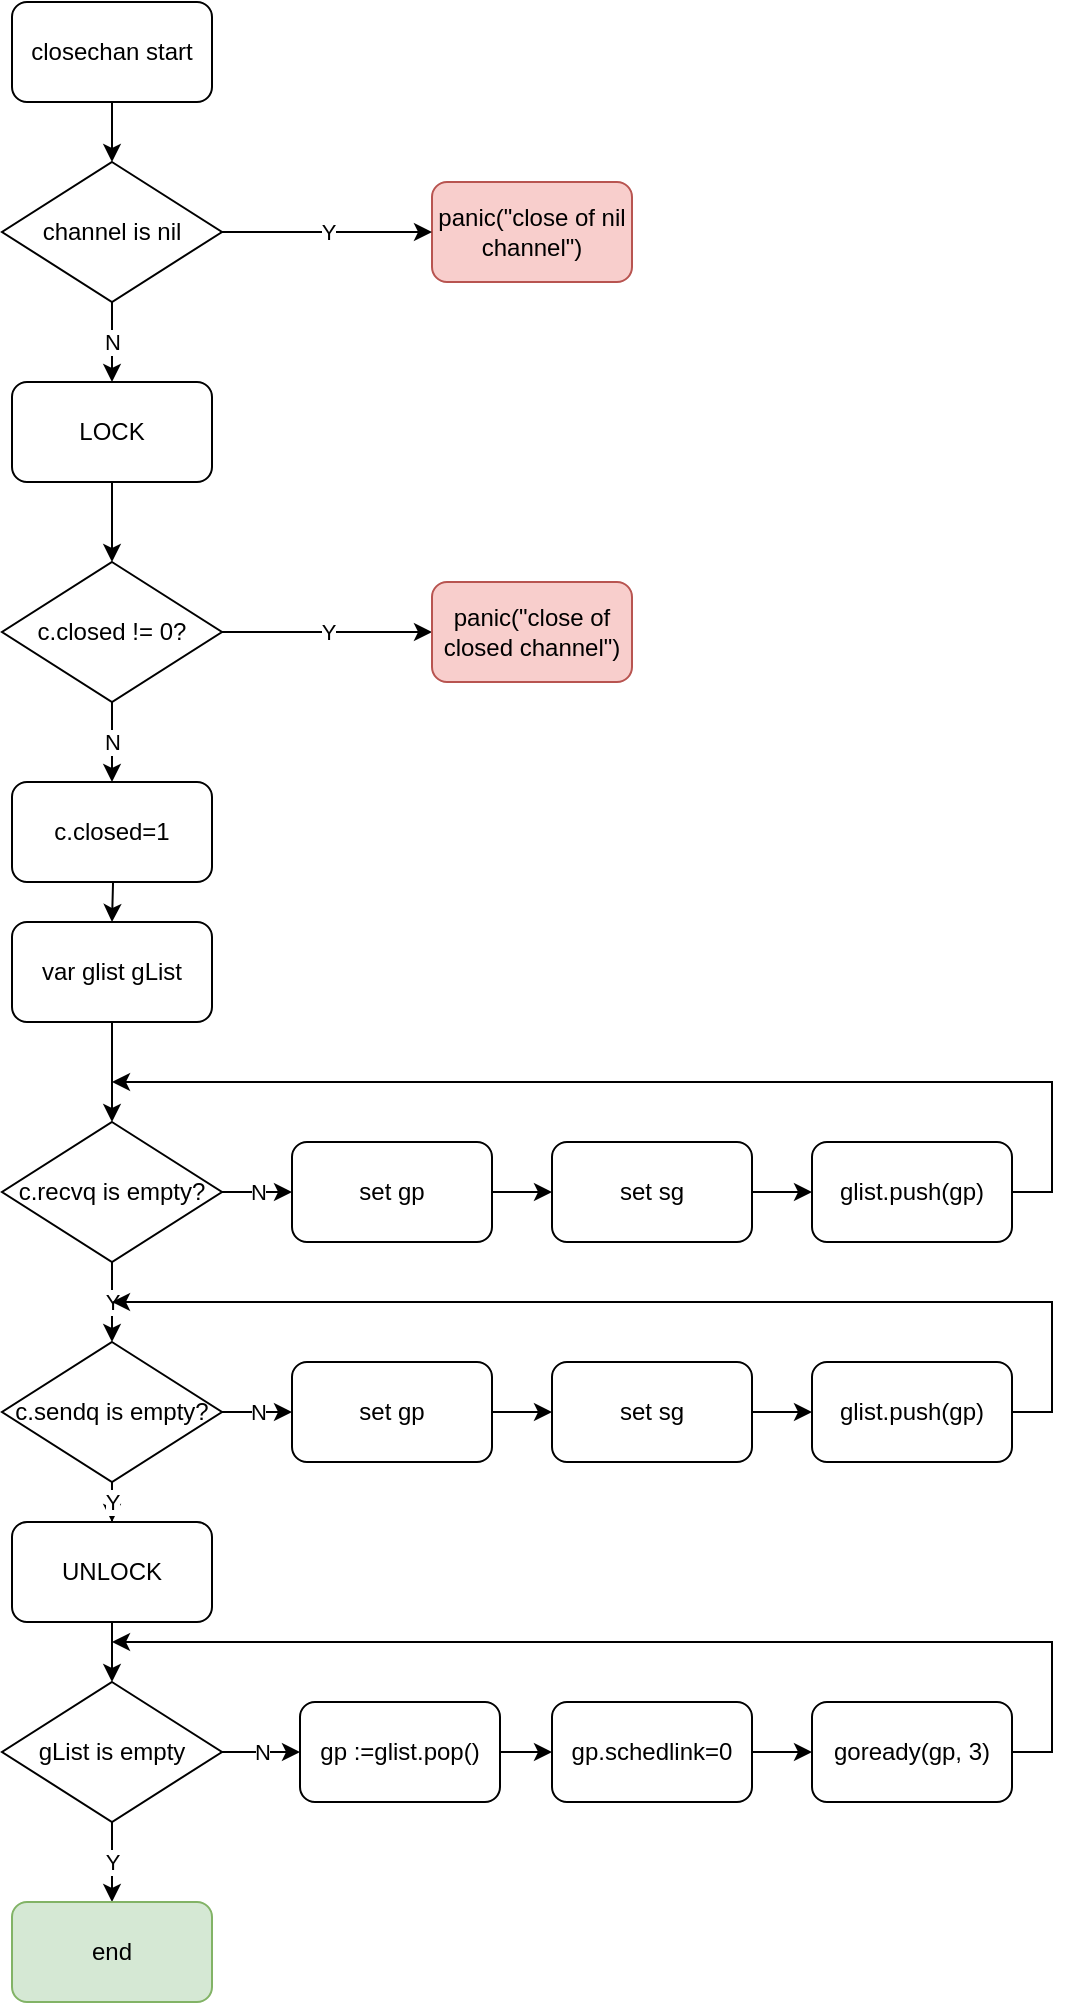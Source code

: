 <mxfile version="15.5.1" type="github">
  <diagram id="uMo91K_cIclCSR_WbYvM" name="第 1 页">
    <mxGraphModel dx="1038" dy="547" grid="1" gridSize="10" guides="1" tooltips="1" connect="1" arrows="1" fold="1" page="1" pageScale="1" pageWidth="827" pageHeight="1169" math="0" shadow="0">
      <root>
        <mxCell id="0" />
        <mxCell id="1" parent="0" />
        <mxCell id="gdIUitbwl2ph-0HCh6gZ-14" value="Y" style="edgeStyle=orthogonalEdgeStyle;rounded=0;orthogonalLoop=1;jettySize=auto;html=1;" edge="1" parent="1" source="gdIUitbwl2ph-0HCh6gZ-2" target="gdIUitbwl2ph-0HCh6gZ-13">
          <mxGeometry relative="1" as="geometry" />
        </mxCell>
        <mxCell id="gdIUitbwl2ph-0HCh6gZ-15" value="N" style="edgeStyle=orthogonalEdgeStyle;rounded=0;orthogonalLoop=1;jettySize=auto;html=1;entryX=0.5;entryY=0;entryDx=0;entryDy=0;" edge="1" parent="1" source="gdIUitbwl2ph-0HCh6gZ-2" target="gdIUitbwl2ph-0HCh6gZ-9">
          <mxGeometry relative="1" as="geometry" />
        </mxCell>
        <mxCell id="gdIUitbwl2ph-0HCh6gZ-2" value="c.closed != 0?" style="rhombus;whiteSpace=wrap;html=1;" vertex="1" parent="1">
          <mxGeometry x="265" y="410" width="110" height="70" as="geometry" />
        </mxCell>
        <mxCell id="gdIUitbwl2ph-0HCh6gZ-49" value="" style="edgeStyle=orthogonalEdgeStyle;rounded=0;orthogonalLoop=1;jettySize=auto;html=1;" edge="1" parent="1" source="gdIUitbwl2ph-0HCh6gZ-3" target="gdIUitbwl2ph-0HCh6gZ-5">
          <mxGeometry relative="1" as="geometry" />
        </mxCell>
        <mxCell id="gdIUitbwl2ph-0HCh6gZ-3" value="closechan start" style="rounded=1;whiteSpace=wrap;html=1;" vertex="1" parent="1">
          <mxGeometry x="270" y="130" width="100" height="50" as="geometry" />
        </mxCell>
        <mxCell id="gdIUitbwl2ph-0HCh6gZ-4" value="panic(&quot;close of nil channel&quot;)" style="rounded=1;whiteSpace=wrap;html=1;fillColor=#f8cecc;strokeColor=#b85450;" vertex="1" parent="1">
          <mxGeometry x="480" y="220" width="100" height="50" as="geometry" />
        </mxCell>
        <mxCell id="gdIUitbwl2ph-0HCh6gZ-6" value="Y" style="edgeStyle=orthogonalEdgeStyle;rounded=0;orthogonalLoop=1;jettySize=auto;html=1;" edge="1" parent="1" source="gdIUitbwl2ph-0HCh6gZ-5" target="gdIUitbwl2ph-0HCh6gZ-4">
          <mxGeometry relative="1" as="geometry" />
        </mxCell>
        <mxCell id="gdIUitbwl2ph-0HCh6gZ-8" value="N" style="edgeStyle=orthogonalEdgeStyle;rounded=0;orthogonalLoop=1;jettySize=auto;html=1;" edge="1" parent="1" source="gdIUitbwl2ph-0HCh6gZ-5" target="gdIUitbwl2ph-0HCh6gZ-7">
          <mxGeometry relative="1" as="geometry" />
        </mxCell>
        <mxCell id="gdIUitbwl2ph-0HCh6gZ-5" value="channel is nil" style="rhombus;whiteSpace=wrap;html=1;" vertex="1" parent="1">
          <mxGeometry x="265" y="210" width="110" height="70" as="geometry" />
        </mxCell>
        <mxCell id="gdIUitbwl2ph-0HCh6gZ-16" style="edgeStyle=orthogonalEdgeStyle;rounded=0;orthogonalLoop=1;jettySize=auto;html=1;" edge="1" parent="1" source="gdIUitbwl2ph-0HCh6gZ-7" target="gdIUitbwl2ph-0HCh6gZ-2">
          <mxGeometry relative="1" as="geometry" />
        </mxCell>
        <mxCell id="gdIUitbwl2ph-0HCh6gZ-7" value="LOCK" style="rounded=1;whiteSpace=wrap;html=1;" vertex="1" parent="1">
          <mxGeometry x="270" y="320" width="100" height="50" as="geometry" />
        </mxCell>
        <mxCell id="gdIUitbwl2ph-0HCh6gZ-12" style="edgeStyle=orthogonalEdgeStyle;rounded=0;orthogonalLoop=1;jettySize=auto;html=1;" edge="1" parent="1" target="gdIUitbwl2ph-0HCh6gZ-11">
          <mxGeometry relative="1" as="geometry">
            <mxPoint x="320" y="550" as="sourcePoint" />
          </mxGeometry>
        </mxCell>
        <mxCell id="gdIUitbwl2ph-0HCh6gZ-9" value="c.closed=1" style="rounded=1;whiteSpace=wrap;html=1;" vertex="1" parent="1">
          <mxGeometry x="270" y="520" width="100" height="50" as="geometry" />
        </mxCell>
        <mxCell id="gdIUitbwl2ph-0HCh6gZ-18" style="edgeStyle=orthogonalEdgeStyle;rounded=0;orthogonalLoop=1;jettySize=auto;html=1;" edge="1" parent="1" source="gdIUitbwl2ph-0HCh6gZ-11" target="gdIUitbwl2ph-0HCh6gZ-17">
          <mxGeometry relative="1" as="geometry" />
        </mxCell>
        <mxCell id="gdIUitbwl2ph-0HCh6gZ-11" value="var glist gList" style="rounded=1;whiteSpace=wrap;html=1;" vertex="1" parent="1">
          <mxGeometry x="270" y="590" width="100" height="50" as="geometry" />
        </mxCell>
        <mxCell id="gdIUitbwl2ph-0HCh6gZ-13" value="panic(&quot;close of closed channel&quot;)" style="rounded=1;whiteSpace=wrap;html=1;fillColor=#f8cecc;strokeColor=#b85450;" vertex="1" parent="1">
          <mxGeometry x="480" y="420" width="100" height="50" as="geometry" />
        </mxCell>
        <mxCell id="gdIUitbwl2ph-0HCh6gZ-20" value="N" style="edgeStyle=orthogonalEdgeStyle;rounded=0;orthogonalLoop=1;jettySize=auto;html=1;entryX=0;entryY=0.5;entryDx=0;entryDy=0;" edge="1" parent="1" source="gdIUitbwl2ph-0HCh6gZ-17">
          <mxGeometry relative="1" as="geometry">
            <mxPoint x="410" y="725" as="targetPoint" />
          </mxGeometry>
        </mxCell>
        <mxCell id="gdIUitbwl2ph-0HCh6gZ-30" value="Y" style="edgeStyle=orthogonalEdgeStyle;rounded=0;orthogonalLoop=1;jettySize=auto;html=1;" edge="1" parent="1" source="gdIUitbwl2ph-0HCh6gZ-17" target="gdIUitbwl2ph-0HCh6gZ-29">
          <mxGeometry relative="1" as="geometry" />
        </mxCell>
        <mxCell id="gdIUitbwl2ph-0HCh6gZ-17" value="c.recvq is empty?" style="rhombus;whiteSpace=wrap;html=1;" vertex="1" parent="1">
          <mxGeometry x="265" y="690" width="110" height="70" as="geometry" />
        </mxCell>
        <mxCell id="gdIUitbwl2ph-0HCh6gZ-26" value="" style="edgeStyle=orthogonalEdgeStyle;rounded=0;orthogonalLoop=1;jettySize=auto;html=1;" edge="1" parent="1" source="gdIUitbwl2ph-0HCh6gZ-23" target="gdIUitbwl2ph-0HCh6gZ-24">
          <mxGeometry relative="1" as="geometry" />
        </mxCell>
        <mxCell id="gdIUitbwl2ph-0HCh6gZ-23" value="set gp" style="rounded=1;whiteSpace=wrap;html=1;" vertex="1" parent="1">
          <mxGeometry x="410" y="700" width="100" height="50" as="geometry" />
        </mxCell>
        <mxCell id="gdIUitbwl2ph-0HCh6gZ-27" value="" style="edgeStyle=orthogonalEdgeStyle;rounded=0;orthogonalLoop=1;jettySize=auto;html=1;" edge="1" parent="1" source="gdIUitbwl2ph-0HCh6gZ-24" target="gdIUitbwl2ph-0HCh6gZ-25">
          <mxGeometry relative="1" as="geometry" />
        </mxCell>
        <mxCell id="gdIUitbwl2ph-0HCh6gZ-24" value="set sg" style="rounded=1;whiteSpace=wrap;html=1;" vertex="1" parent="1">
          <mxGeometry x="540" y="700" width="100" height="50" as="geometry" />
        </mxCell>
        <mxCell id="gdIUitbwl2ph-0HCh6gZ-28" style="edgeStyle=orthogonalEdgeStyle;rounded=0;orthogonalLoop=1;jettySize=auto;html=1;" edge="1" parent="1" source="gdIUitbwl2ph-0HCh6gZ-25">
          <mxGeometry relative="1" as="geometry">
            <mxPoint x="320" y="670" as="targetPoint" />
            <Array as="points">
              <mxPoint x="790" y="725" />
              <mxPoint x="790" y="670" />
            </Array>
          </mxGeometry>
        </mxCell>
        <mxCell id="gdIUitbwl2ph-0HCh6gZ-25" value="glist.push(gp)" style="rounded=1;whiteSpace=wrap;html=1;" vertex="1" parent="1">
          <mxGeometry x="670" y="700" width="100" height="50" as="geometry" />
        </mxCell>
        <mxCell id="gdIUitbwl2ph-0HCh6gZ-36" value="N" style="edgeStyle=orthogonalEdgeStyle;rounded=0;orthogonalLoop=1;jettySize=auto;html=1;" edge="1" parent="1" source="gdIUitbwl2ph-0HCh6gZ-29" target="gdIUitbwl2ph-0HCh6gZ-32">
          <mxGeometry relative="1" as="geometry" />
        </mxCell>
        <mxCell id="gdIUitbwl2ph-0HCh6gZ-51" value="Y" style="edgeStyle=orthogonalEdgeStyle;rounded=0;orthogonalLoop=1;jettySize=auto;html=1;" edge="1" parent="1" source="gdIUitbwl2ph-0HCh6gZ-29" target="gdIUitbwl2ph-0HCh6gZ-50">
          <mxGeometry relative="1" as="geometry" />
        </mxCell>
        <mxCell id="gdIUitbwl2ph-0HCh6gZ-29" value="c.sendq is empty?" style="rhombus;whiteSpace=wrap;html=1;" vertex="1" parent="1">
          <mxGeometry x="265" y="800" width="110" height="70" as="geometry" />
        </mxCell>
        <mxCell id="gdIUitbwl2ph-0HCh6gZ-31" value="" style="edgeStyle=orthogonalEdgeStyle;rounded=0;orthogonalLoop=1;jettySize=auto;html=1;" edge="1" parent="1" source="gdIUitbwl2ph-0HCh6gZ-32" target="gdIUitbwl2ph-0HCh6gZ-34">
          <mxGeometry relative="1" as="geometry" />
        </mxCell>
        <mxCell id="gdIUitbwl2ph-0HCh6gZ-32" value="set gp" style="rounded=1;whiteSpace=wrap;html=1;" vertex="1" parent="1">
          <mxGeometry x="410" y="810" width="100" height="50" as="geometry" />
        </mxCell>
        <mxCell id="gdIUitbwl2ph-0HCh6gZ-33" value="" style="edgeStyle=orthogonalEdgeStyle;rounded=0;orthogonalLoop=1;jettySize=auto;html=1;" edge="1" parent="1" source="gdIUitbwl2ph-0HCh6gZ-34" target="gdIUitbwl2ph-0HCh6gZ-35">
          <mxGeometry relative="1" as="geometry" />
        </mxCell>
        <mxCell id="gdIUitbwl2ph-0HCh6gZ-34" value="set sg" style="rounded=1;whiteSpace=wrap;html=1;" vertex="1" parent="1">
          <mxGeometry x="540" y="810" width="100" height="50" as="geometry" />
        </mxCell>
        <mxCell id="gdIUitbwl2ph-0HCh6gZ-37" style="edgeStyle=orthogonalEdgeStyle;rounded=0;orthogonalLoop=1;jettySize=auto;html=1;" edge="1" parent="1" source="gdIUitbwl2ph-0HCh6gZ-35">
          <mxGeometry relative="1" as="geometry">
            <mxPoint x="320" y="780" as="targetPoint" />
            <Array as="points">
              <mxPoint x="790" y="835" />
              <mxPoint x="790" y="780" />
            </Array>
          </mxGeometry>
        </mxCell>
        <mxCell id="gdIUitbwl2ph-0HCh6gZ-35" value="glist.push(gp)" style="rounded=1;whiteSpace=wrap;html=1;" vertex="1" parent="1">
          <mxGeometry x="670" y="810" width="100" height="50" as="geometry" />
        </mxCell>
        <mxCell id="gdIUitbwl2ph-0HCh6gZ-42" value="N" style="edgeStyle=orthogonalEdgeStyle;rounded=0;orthogonalLoop=1;jettySize=auto;html=1;" edge="1" parent="1" source="gdIUitbwl2ph-0HCh6gZ-38" target="gdIUitbwl2ph-0HCh6gZ-39">
          <mxGeometry relative="1" as="geometry" />
        </mxCell>
        <mxCell id="gdIUitbwl2ph-0HCh6gZ-48" value="Y" style="edgeStyle=orthogonalEdgeStyle;rounded=0;orthogonalLoop=1;jettySize=auto;html=1;" edge="1" parent="1" source="gdIUitbwl2ph-0HCh6gZ-38" target="gdIUitbwl2ph-0HCh6gZ-47">
          <mxGeometry relative="1" as="geometry" />
        </mxCell>
        <mxCell id="gdIUitbwl2ph-0HCh6gZ-38" value="gList is empty" style="rhombus;whiteSpace=wrap;html=1;" vertex="1" parent="1">
          <mxGeometry x="265" y="970" width="110" height="70" as="geometry" />
        </mxCell>
        <mxCell id="gdIUitbwl2ph-0HCh6gZ-43" value="" style="edgeStyle=orthogonalEdgeStyle;rounded=0;orthogonalLoop=1;jettySize=auto;html=1;" edge="1" parent="1" source="gdIUitbwl2ph-0HCh6gZ-39" target="gdIUitbwl2ph-0HCh6gZ-40">
          <mxGeometry relative="1" as="geometry" />
        </mxCell>
        <mxCell id="gdIUitbwl2ph-0HCh6gZ-39" value="gp :=glist.pop()" style="rounded=1;whiteSpace=wrap;html=1;" vertex="1" parent="1">
          <mxGeometry x="414" y="980" width="100" height="50" as="geometry" />
        </mxCell>
        <mxCell id="gdIUitbwl2ph-0HCh6gZ-44" value="" style="edgeStyle=orthogonalEdgeStyle;rounded=0;orthogonalLoop=1;jettySize=auto;html=1;" edge="1" parent="1" source="gdIUitbwl2ph-0HCh6gZ-40" target="gdIUitbwl2ph-0HCh6gZ-41">
          <mxGeometry relative="1" as="geometry" />
        </mxCell>
        <mxCell id="gdIUitbwl2ph-0HCh6gZ-40" value="gp.schedlink=0" style="rounded=1;whiteSpace=wrap;html=1;" vertex="1" parent="1">
          <mxGeometry x="540" y="980" width="100" height="50" as="geometry" />
        </mxCell>
        <mxCell id="gdIUitbwl2ph-0HCh6gZ-46" style="edgeStyle=orthogonalEdgeStyle;rounded=0;orthogonalLoop=1;jettySize=auto;html=1;" edge="1" parent="1" source="gdIUitbwl2ph-0HCh6gZ-41">
          <mxGeometry relative="1" as="geometry">
            <mxPoint x="320" y="950" as="targetPoint" />
            <Array as="points">
              <mxPoint x="790" y="1005" />
              <mxPoint x="790" y="950" />
            </Array>
          </mxGeometry>
        </mxCell>
        <mxCell id="gdIUitbwl2ph-0HCh6gZ-41" value="goready(gp, 3)" style="rounded=1;whiteSpace=wrap;html=1;" vertex="1" parent="1">
          <mxGeometry x="670" y="980" width="100" height="50" as="geometry" />
        </mxCell>
        <mxCell id="gdIUitbwl2ph-0HCh6gZ-47" value="end" style="rounded=1;whiteSpace=wrap;html=1;fillColor=#d5e8d4;strokeColor=#82b366;" vertex="1" parent="1">
          <mxGeometry x="270" y="1080" width="100" height="50" as="geometry" />
        </mxCell>
        <mxCell id="gdIUitbwl2ph-0HCh6gZ-52" value="" style="edgeStyle=orthogonalEdgeStyle;rounded=0;orthogonalLoop=1;jettySize=auto;html=1;" edge="1" parent="1" source="gdIUitbwl2ph-0HCh6gZ-50" target="gdIUitbwl2ph-0HCh6gZ-38">
          <mxGeometry relative="1" as="geometry" />
        </mxCell>
        <mxCell id="gdIUitbwl2ph-0HCh6gZ-50" value="UNLOCK" style="rounded=1;whiteSpace=wrap;html=1;" vertex="1" parent="1">
          <mxGeometry x="270" y="890" width="100" height="50" as="geometry" />
        </mxCell>
      </root>
    </mxGraphModel>
  </diagram>
</mxfile>
